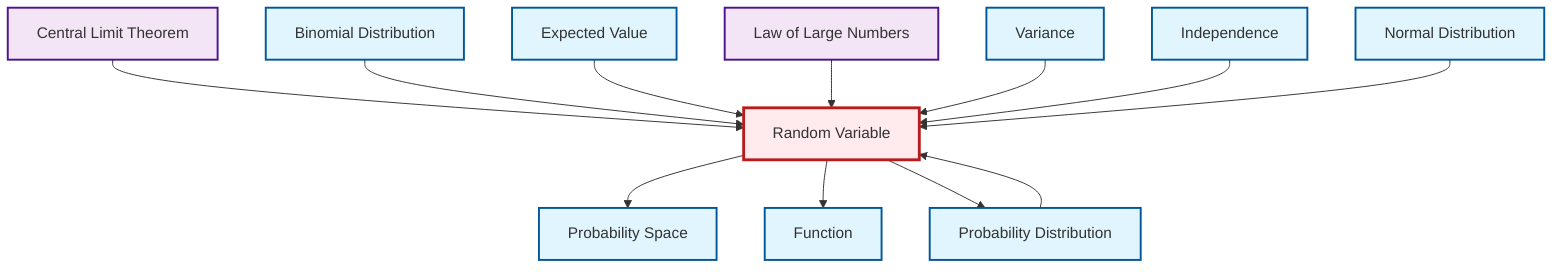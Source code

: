 graph TD
    classDef definition fill:#e1f5fe,stroke:#01579b,stroke-width:2px
    classDef theorem fill:#f3e5f5,stroke:#4a148c,stroke-width:2px
    classDef axiom fill:#fff3e0,stroke:#e65100,stroke-width:2px
    classDef example fill:#e8f5e9,stroke:#1b5e20,stroke-width:2px
    classDef current fill:#ffebee,stroke:#b71c1c,stroke-width:3px
    def-binomial-distribution["Binomial Distribution"]:::definition
    def-normal-distribution["Normal Distribution"]:::definition
    def-variance["Variance"]:::definition
    thm-central-limit["Central Limit Theorem"]:::theorem
    thm-law-of-large-numbers["Law of Large Numbers"]:::theorem
    def-expectation["Expected Value"]:::definition
    def-function["Function"]:::definition
    def-independence["Independence"]:::definition
    def-random-variable["Random Variable"]:::definition
    def-probability-distribution["Probability Distribution"]:::definition
    def-probability-space["Probability Space"]:::definition
    thm-central-limit --> def-random-variable
    def-binomial-distribution --> def-random-variable
    def-expectation --> def-random-variable
    thm-law-of-large-numbers --> def-random-variable
    def-variance --> def-random-variable
    def-probability-distribution --> def-random-variable
    def-random-variable --> def-probability-space
    def-random-variable --> def-function
    def-independence --> def-random-variable
    def-random-variable --> def-probability-distribution
    def-normal-distribution --> def-random-variable
    class def-random-variable current